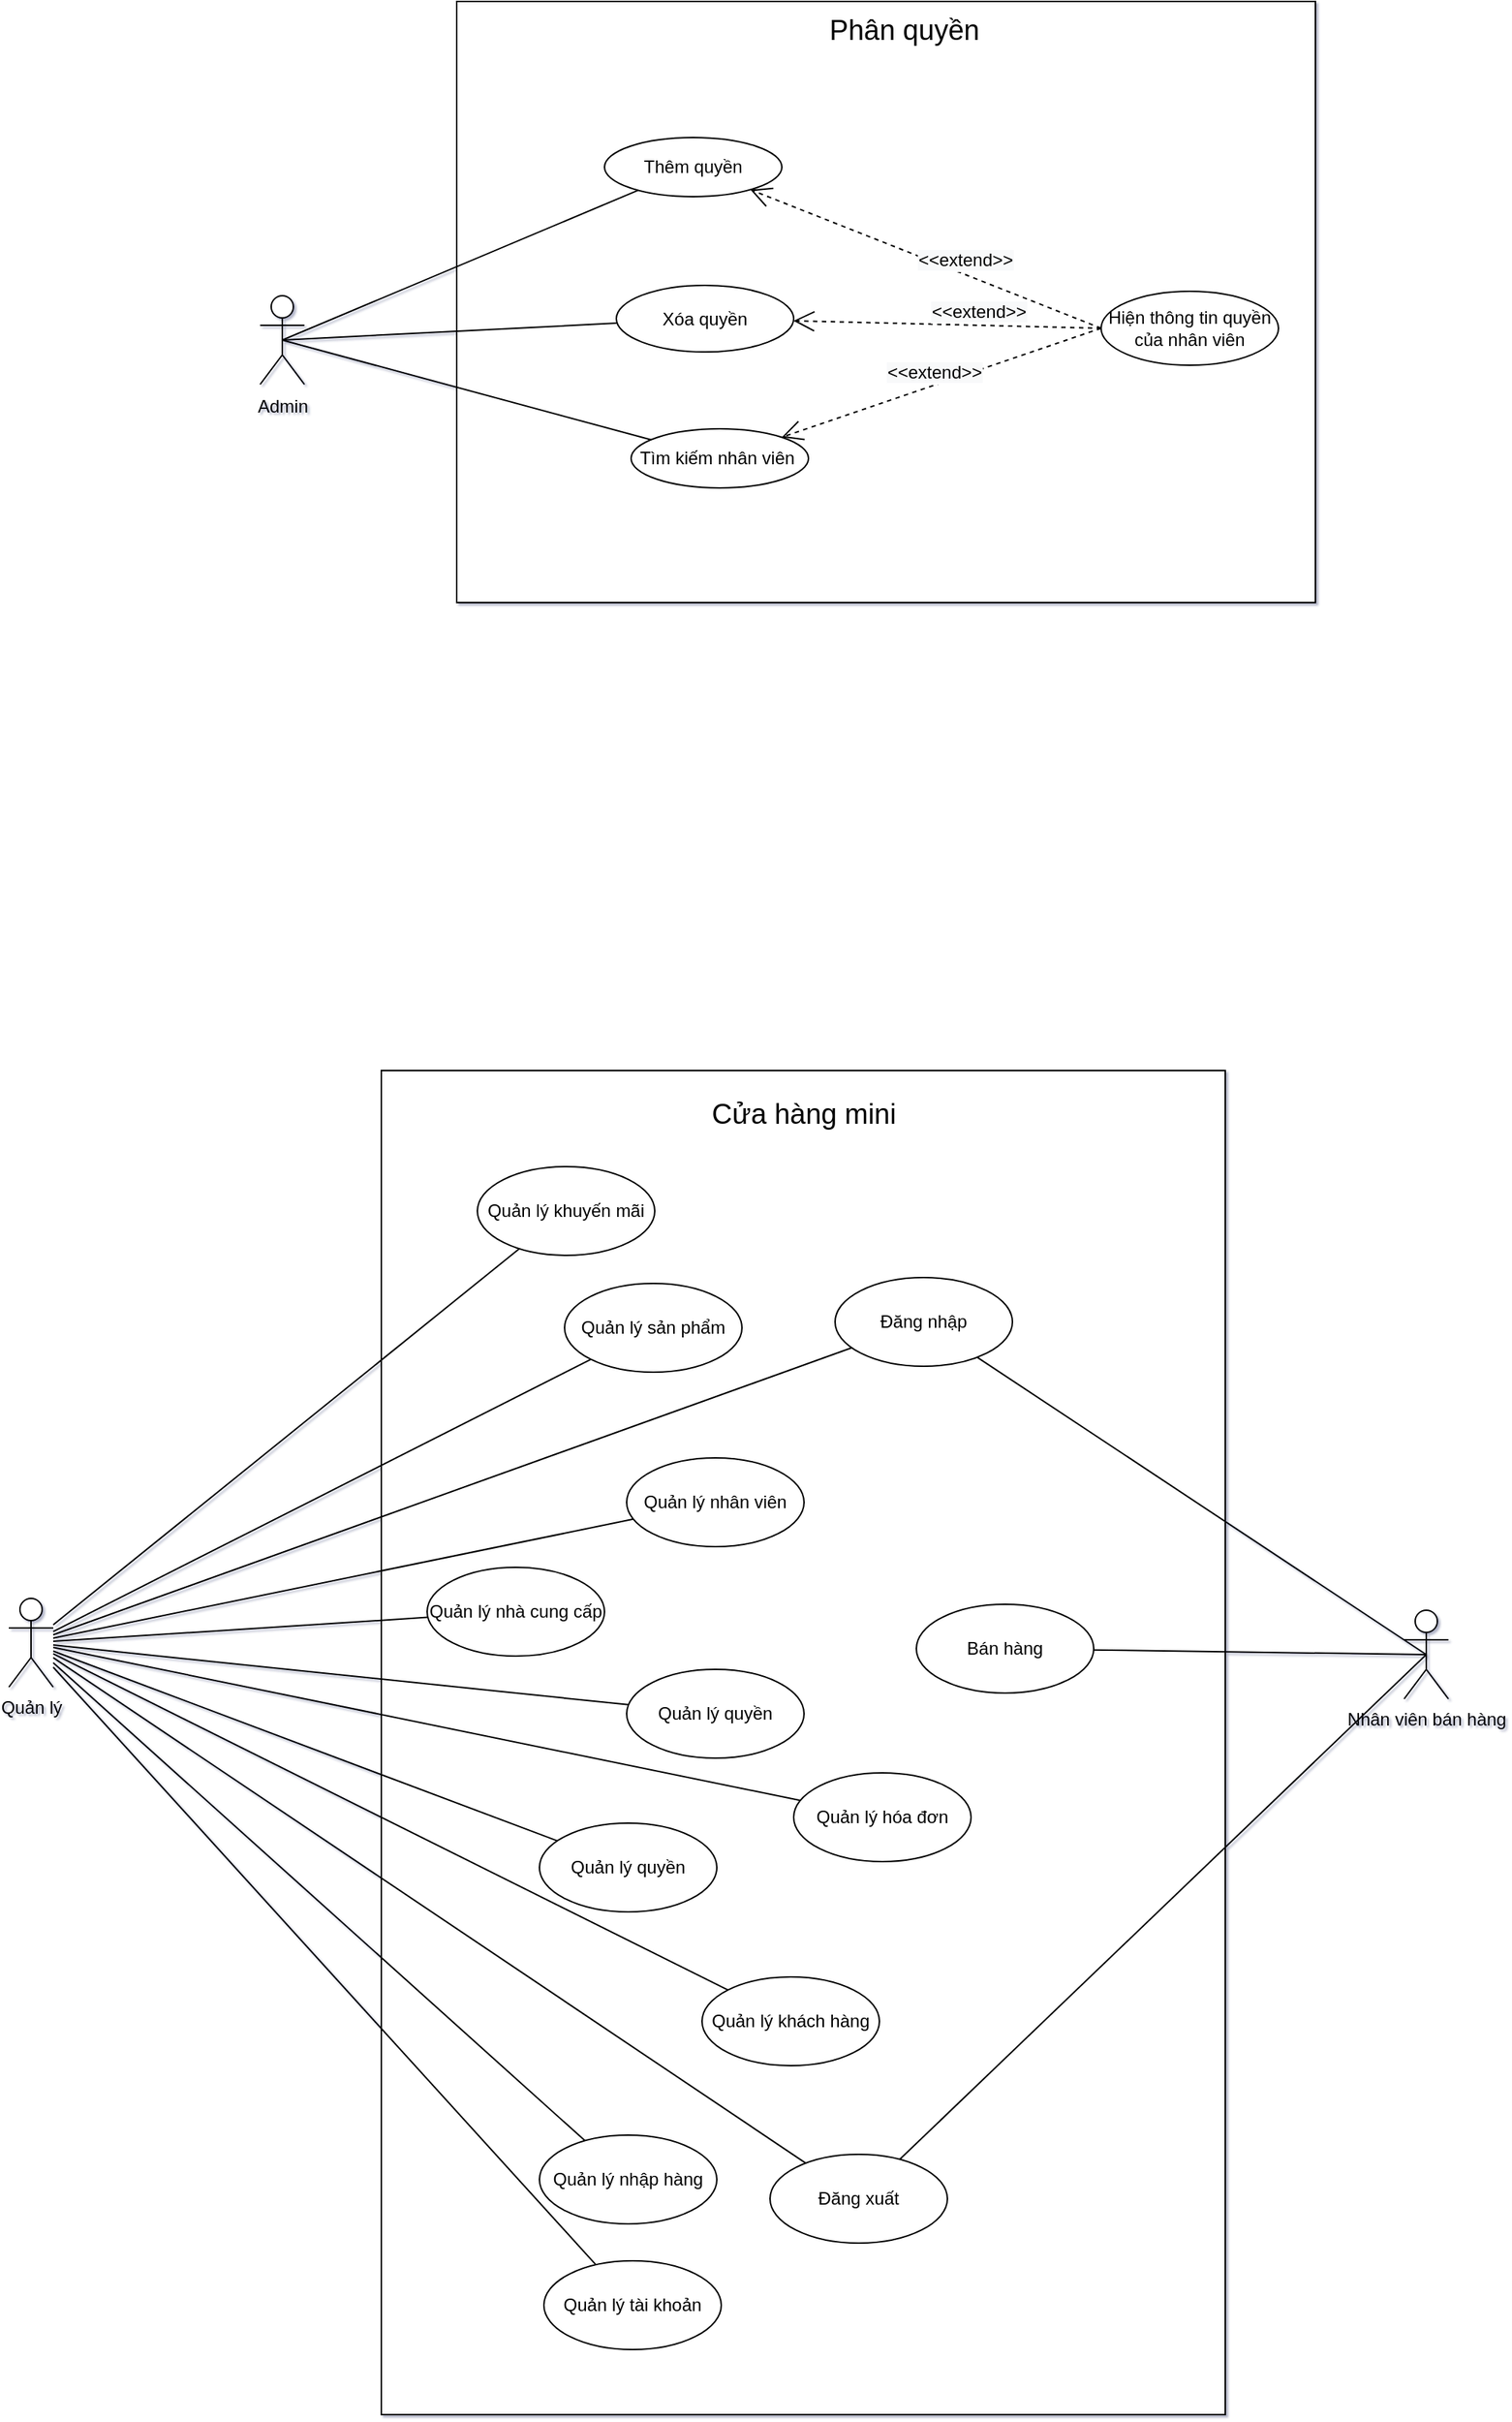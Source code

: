 <mxfile version="16.0.0" type="device"><diagram id="MllhTZW0DtR9NGBqVn_Q" name="Page-1"><mxGraphModel dx="1966" dy="1052" grid="0" gridSize="10" guides="1" tooltips="1" connect="1" arrows="1" fold="1" page="0" pageScale="1" pageWidth="850" pageHeight="1100" background="#ffffff" math="0" shadow="1"><root><mxCell id="0"/><mxCell id="1" parent="0"/><mxCell id="4qs-Mr0hObbVekRPNDXX-34" value="" style="rounded=0;whiteSpace=wrap;html=1;" vertex="1" parent="1"><mxGeometry x="318" y="824" width="571" height="909" as="geometry"/></mxCell><mxCell id="-SbabApVQEK_wg_WFvru-2" value="" style="rounded=0;whiteSpace=wrap;html=1;" parent="1" vertex="1"><mxGeometry x="369" y="101" width="581" height="406.5" as="geometry"/></mxCell><mxCell id="-SbabApVQEK_wg_WFvru-3" value="" style="shape=umlActor;verticalLabelPosition=bottom;verticalAlign=top;html=1;outlineConnect=0;rounded=0;" parent="1" vertex="1"><mxGeometry x="236" y="300" width="30" height="60" as="geometry"/></mxCell><mxCell id="-SbabApVQEK_wg_WFvru-4" value="" style="endArrow=none;html=1;exitX=0.5;exitY=0.5;exitDx=0;exitDy=0;exitPerimeter=0;" parent="1" source="-SbabApVQEK_wg_WFvru-3" target="-SbabApVQEK_wg_WFvru-6" edge="1"><mxGeometry width="50" height="50" relative="1" as="geometry"><mxPoint x="60" y="270" as="sourcePoint"/><mxPoint x="414" y="320" as="targetPoint"/></mxGeometry></mxCell><mxCell id="-SbabApVQEK_wg_WFvru-6" value="Thêm quyền" style="ellipse;whiteSpace=wrap;html=1;" parent="1" vertex="1"><mxGeometry x="469" y="193" width="120" height="40" as="geometry"/></mxCell><mxCell id="-SbabApVQEK_wg_WFvru-7" value="Xóa quyền" style="ellipse;whiteSpace=wrap;html=1;" parent="1" vertex="1"><mxGeometry x="477" y="293" width="120" height="45" as="geometry"/></mxCell><mxCell id="-SbabApVQEK_wg_WFvru-15" value="Tìm kiếm nhân viên&amp;nbsp;" style="ellipse;whiteSpace=wrap;html=1;" parent="1" vertex="1"><mxGeometry x="487" y="390" width="120" height="40" as="geometry"/></mxCell><mxCell id="-SbabApVQEK_wg_WFvru-16" value="Hiện thông tin quyền của nhân viên" style="ellipse;whiteSpace=wrap;html=1;" parent="1" vertex="1"><mxGeometry x="805" y="297" width="120" height="50" as="geometry"/></mxCell><mxCell id="-SbabApVQEK_wg_WFvru-17" value="Phân quyền" style="text;html=1;strokeColor=none;fillColor=none;align=center;verticalAlign=middle;whiteSpace=wrap;rounded=0;fontSize=19;" parent="1" vertex="1"><mxGeometry x="562" y="106" width="220" height="30" as="geometry"/></mxCell><mxCell id="-SbabApVQEK_wg_WFvru-22" value="Admin" style="text;html=1;align=center;verticalAlign=middle;resizable=0;points=[];autosize=1;strokeColor=none;fillColor=none;fontSize=12;" parent="1" vertex="1"><mxGeometry x="221" y="360" width="60" height="30" as="geometry"/></mxCell><mxCell id="-SbabApVQEK_wg_WFvru-24" value="&lt;span style=&quot;font-size: 12px; background-color: rgb(248, 249, 250);&quot;&gt;&amp;lt;&amp;lt;extend&amp;gt;&amp;gt;&lt;/span&gt;" style="endArrow=open;endSize=12;dashed=1;html=1;rounded=0;strokeColor=#000000;exitX=0;exitY=0.5;exitDx=0;exitDy=0;" parent="1" source="-SbabApVQEK_wg_WFvru-16" target="-SbabApVQEK_wg_WFvru-7" edge="1"><mxGeometry x="-0.197" y="-9" width="160" relative="1" as="geometry"><mxPoint x="490" y="400" as="sourcePoint"/><mxPoint x="476.074" y="339.408" as="targetPoint"/><mxPoint as="offset"/></mxGeometry></mxCell><mxCell id="4qs-Mr0hObbVekRPNDXX-1" value="Quản lý" style="shape=umlActor;verticalLabelPosition=bottom;verticalAlign=top;html=1;outlineConnect=0;" vertex="1" parent="1"><mxGeometry x="66" y="1181" width="30" height="60" as="geometry"/></mxCell><mxCell id="4qs-Mr0hObbVekRPNDXX-2" value="Nhân viên bán hàng" style="shape=umlActor;verticalLabelPosition=bottom;verticalAlign=top;html=1;outlineConnect=0;" vertex="1" parent="1"><mxGeometry x="1010" y="1189" width="30" height="60" as="geometry"/></mxCell><mxCell id="4qs-Mr0hObbVekRPNDXX-3" value="Đăng nhập" style="ellipse;whiteSpace=wrap;html=1;verticalAlign=middle;" vertex="1" parent="1"><mxGeometry x="625" y="964" width="120" height="60" as="geometry"/></mxCell><mxCell id="4qs-Mr0hObbVekRPNDXX-5" value="" style="endArrow=none;html=1;rounded=0;" edge="1" parent="1" source="4qs-Mr0hObbVekRPNDXX-1" target="4qs-Mr0hObbVekRPNDXX-3"><mxGeometry width="50" height="50" relative="1" as="geometry"><mxPoint x="512" y="818" as="sourcePoint"/><mxPoint x="562" y="768" as="targetPoint"/></mxGeometry></mxCell><mxCell id="4qs-Mr0hObbVekRPNDXX-6" value="Quản lý hóa đơn" style="ellipse;whiteSpace=wrap;html=1;verticalAlign=middle;" vertex="1" parent="1"><mxGeometry x="597" y="1299" width="120" height="60" as="geometry"/></mxCell><mxCell id="4qs-Mr0hObbVekRPNDXX-7" value="Bán hàng" style="ellipse;whiteSpace=wrap;html=1;verticalAlign=middle;" vertex="1" parent="1"><mxGeometry x="680" y="1185" width="120" height="60" as="geometry"/></mxCell><mxCell id="4qs-Mr0hObbVekRPNDXX-8" value="Quản lý khuyến mãi" style="ellipse;whiteSpace=wrap;html=1;verticalAlign=middle;" vertex="1" parent="1"><mxGeometry x="383" y="889" width="120" height="60" as="geometry"/></mxCell><mxCell id="4qs-Mr0hObbVekRPNDXX-9" value="Quản lý nhân viên" style="ellipse;whiteSpace=wrap;html=1;verticalAlign=middle;" vertex="1" parent="1"><mxGeometry x="484" y="1086" width="120" height="60" as="geometry"/></mxCell><mxCell id="4qs-Mr0hObbVekRPNDXX-10" value="Quản lý nhập hàng" style="ellipse;whiteSpace=wrap;html=1;verticalAlign=middle;" vertex="1" parent="1"><mxGeometry x="425" y="1544" width="120" height="60" as="geometry"/></mxCell><mxCell id="4qs-Mr0hObbVekRPNDXX-11" value="Quản lý nhà cung cấp" style="ellipse;whiteSpace=wrap;html=1;verticalAlign=middle;" vertex="1" parent="1"><mxGeometry x="349" y="1160" width="120" height="60" as="geometry"/></mxCell><mxCell id="4qs-Mr0hObbVekRPNDXX-12" value="Quản lý sản phẩm" style="ellipse;whiteSpace=wrap;html=1;verticalAlign=middle;" vertex="1" parent="1"><mxGeometry x="442" y="968" width="120" height="60" as="geometry"/></mxCell><mxCell id="4qs-Mr0hObbVekRPNDXX-13" value="Đăng xuất" style="ellipse;whiteSpace=wrap;html=1;verticalAlign=middle;" vertex="1" parent="1"><mxGeometry x="581" y="1557" width="120" height="60" as="geometry"/></mxCell><mxCell id="4qs-Mr0hObbVekRPNDXX-14" value="Quản lý tài khoản" style="ellipse;whiteSpace=wrap;html=1;verticalAlign=middle;" vertex="1" parent="1"><mxGeometry x="428" y="1629" width="120" height="60" as="geometry"/></mxCell><mxCell id="4qs-Mr0hObbVekRPNDXX-15" value="Quản lý khách hàng" style="ellipse;whiteSpace=wrap;html=1;verticalAlign=middle;" vertex="1" parent="1"><mxGeometry x="535" y="1437" width="120" height="60" as="geometry"/></mxCell><mxCell id="4qs-Mr0hObbVekRPNDXX-16" value="Quản lý quyền" style="ellipse;whiteSpace=wrap;html=1;verticalAlign=middle;" vertex="1" parent="1"><mxGeometry x="484" y="1229" width="120" height="60" as="geometry"/></mxCell><mxCell id="4qs-Mr0hObbVekRPNDXX-17" value="Quản lý quyền" style="ellipse;whiteSpace=wrap;html=1;verticalAlign=middle;" vertex="1" parent="1"><mxGeometry x="425" y="1333" width="120" height="60" as="geometry"/></mxCell><mxCell id="4qs-Mr0hObbVekRPNDXX-18" value="" style="endArrow=none;html=1;rounded=0;" edge="1" parent="1" source="4qs-Mr0hObbVekRPNDXX-1" target="4qs-Mr0hObbVekRPNDXX-8"><mxGeometry width="50" height="50" relative="1" as="geometry"><mxPoint x="152" y="967" as="sourcePoint"/><mxPoint x="553.907" y="779.206" as="targetPoint"/></mxGeometry></mxCell><mxCell id="4qs-Mr0hObbVekRPNDXX-19" value="" style="endArrow=none;html=1;rounded=0;" edge="1" parent="1" source="4qs-Mr0hObbVekRPNDXX-1" target="4qs-Mr0hObbVekRPNDXX-11"><mxGeometry width="50" height="50" relative="1" as="geometry"><mxPoint x="177" y="941.496" as="sourcePoint"/><mxPoint x="412.179" y="917.917" as="targetPoint"/></mxGeometry></mxCell><mxCell id="4qs-Mr0hObbVekRPNDXX-20" value="" style="endArrow=none;html=1;rounded=0;" edge="1" parent="1" source="4qs-Mr0hObbVekRPNDXX-1" target="4qs-Mr0hObbVekRPNDXX-6"><mxGeometry width="50" height="50" relative="1" as="geometry"><mxPoint x="421" y="953" as="sourcePoint"/><mxPoint x="420.171" y="1024.059" as="targetPoint"/></mxGeometry></mxCell><mxCell id="4qs-Mr0hObbVekRPNDXX-21" value="" style="endArrow=none;html=1;rounded=0;" edge="1" parent="1" source="4qs-Mr0hObbVekRPNDXX-1" target="4qs-Mr0hObbVekRPNDXX-16"><mxGeometry width="50" height="50" relative="1" as="geometry"><mxPoint x="187" y="957.71" as="sourcePoint"/><mxPoint x="430.171" y="1034.059" as="targetPoint"/></mxGeometry></mxCell><mxCell id="4qs-Mr0hObbVekRPNDXX-22" value="" style="endArrow=none;html=1;rounded=0;" edge="1" parent="1" source="4qs-Mr0hObbVekRPNDXX-1" target="4qs-Mr0hObbVekRPNDXX-17"><mxGeometry width="50" height="50" relative="1" as="geometry"><mxPoint x="197" y="967.71" as="sourcePoint"/><mxPoint x="440.171" y="1044.059" as="targetPoint"/></mxGeometry></mxCell><mxCell id="4qs-Mr0hObbVekRPNDXX-23" value="" style="endArrow=none;html=1;rounded=0;" edge="1" parent="1" source="4qs-Mr0hObbVekRPNDXX-1" target="4qs-Mr0hObbVekRPNDXX-9"><mxGeometry width="50" height="50" relative="1" as="geometry"><mxPoint x="207" y="977.71" as="sourcePoint"/><mxPoint x="450.171" y="1054.059" as="targetPoint"/></mxGeometry></mxCell><mxCell id="4qs-Mr0hObbVekRPNDXX-24" value="" style="endArrow=none;html=1;rounded=0;" edge="1" parent="1" source="4qs-Mr0hObbVekRPNDXX-1" target="4qs-Mr0hObbVekRPNDXX-10"><mxGeometry width="50" height="50" relative="1" as="geometry"><mxPoint x="217" y="987.71" as="sourcePoint"/><mxPoint x="460.171" y="1064.059" as="targetPoint"/></mxGeometry></mxCell><mxCell id="4qs-Mr0hObbVekRPNDXX-25" value="" style="endArrow=none;html=1;rounded=0;" edge="1" parent="1" source="4qs-Mr0hObbVekRPNDXX-1" target="4qs-Mr0hObbVekRPNDXX-14"><mxGeometry width="50" height="50" relative="1" as="geometry"><mxPoint x="227" y="997.71" as="sourcePoint"/><mxPoint x="470.171" y="1074.059" as="targetPoint"/></mxGeometry></mxCell><mxCell id="4qs-Mr0hObbVekRPNDXX-26" value="" style="endArrow=none;html=1;rounded=0;" edge="1" parent="1" source="4qs-Mr0hObbVekRPNDXX-1" target="4qs-Mr0hObbVekRPNDXX-15"><mxGeometry width="50" height="50" relative="1" as="geometry"><mxPoint x="237" y="1007.71" as="sourcePoint"/><mxPoint x="480.171" y="1084.059" as="targetPoint"/></mxGeometry></mxCell><mxCell id="4qs-Mr0hObbVekRPNDXX-27" value="" style="endArrow=none;html=1;rounded=0;" edge="1" parent="1" source="4qs-Mr0hObbVekRPNDXX-1" target="4qs-Mr0hObbVekRPNDXX-12"><mxGeometry width="50" height="50" relative="1" as="geometry"><mxPoint x="177" y="947.294" as="sourcePoint"/><mxPoint x="871.829" y="1146.183" as="targetPoint"/></mxGeometry></mxCell><mxCell id="4qs-Mr0hObbVekRPNDXX-28" value="" style="endArrow=none;html=1;rounded=0;" edge="1" parent="1" source="4qs-Mr0hObbVekRPNDXX-1" target="4qs-Mr0hObbVekRPNDXX-13"><mxGeometry width="50" height="50" relative="1" as="geometry"><mxPoint x="11" y="1044" as="sourcePoint"/><mxPoint x="451.917" y="1309.106" as="targetPoint"/></mxGeometry></mxCell><mxCell id="4qs-Mr0hObbVekRPNDXX-29" value="" style="endArrow=none;html=1;rounded=0;exitX=0.5;exitY=0.5;exitDx=0;exitDy=0;exitPerimeter=0;" edge="1" parent="1" source="4qs-Mr0hObbVekRPNDXX-2" target="4qs-Mr0hObbVekRPNDXX-7"><mxGeometry width="50" height="50" relative="1" as="geometry"><mxPoint x="1057" y="1218" as="sourcePoint"/><mxPoint x="604.748" y="1069.813" as="targetPoint"/></mxGeometry></mxCell><mxCell id="4qs-Mr0hObbVekRPNDXX-31" value="" style="endArrow=none;html=1;rounded=0;exitX=0.5;exitY=0.5;exitDx=0;exitDy=0;exitPerimeter=0;" edge="1" parent="1" source="4qs-Mr0hObbVekRPNDXX-2" target="4qs-Mr0hObbVekRPNDXX-13"><mxGeometry width="50" height="50" relative="1" as="geometry"><mxPoint x="1227" y="1391" as="sourcePoint"/><mxPoint x="902.971" y="1229.067" as="targetPoint"/></mxGeometry></mxCell><mxCell id="4qs-Mr0hObbVekRPNDXX-32" value="" style="endArrow=none;html=1;rounded=0;exitX=0.5;exitY=0.5;exitDx=0;exitDy=0;exitPerimeter=0;" edge="1" parent="1" source="4qs-Mr0hObbVekRPNDXX-2" target="4qs-Mr0hObbVekRPNDXX-3"><mxGeometry width="50" height="50" relative="1" as="geometry"><mxPoint x="1258" y="1153" as="sourcePoint"/><mxPoint x="902.971" y="1229.067" as="targetPoint"/></mxGeometry></mxCell><mxCell id="4qs-Mr0hObbVekRPNDXX-36" value="" style="endArrow=none;html=1;exitX=0.5;exitY=0.5;exitDx=0;exitDy=0;exitPerimeter=0;" edge="1" parent="1" source="-SbabApVQEK_wg_WFvru-3" target="-SbabApVQEK_wg_WFvru-7"><mxGeometry width="50" height="50" relative="1" as="geometry"><mxPoint x="175" y="340" as="sourcePoint"/><mxPoint x="424" y="330" as="targetPoint"/></mxGeometry></mxCell><mxCell id="4qs-Mr0hObbVekRPNDXX-38" value="" style="endArrow=none;html=1;exitX=0.5;exitY=0.5;exitDx=0;exitDy=0;exitPerimeter=0;" edge="1" parent="1" source="-SbabApVQEK_wg_WFvru-3" target="-SbabApVQEK_wg_WFvru-15"><mxGeometry width="50" height="50" relative="1" as="geometry"><mxPoint x="195" y="360" as="sourcePoint"/><mxPoint x="444" y="350" as="targetPoint"/></mxGeometry></mxCell><mxCell id="4qs-Mr0hObbVekRPNDXX-43" value="&lt;span style=&quot;font-size: 12px; background-color: rgb(248, 249, 250);&quot;&gt;&amp;lt;&amp;lt;extend&amp;gt;&amp;gt;&lt;/span&gt;" style="endArrow=open;endSize=12;dashed=1;html=1;rounded=0;strokeColor=#000000;exitX=0;exitY=0.5;exitDx=0;exitDy=0;" edge="1" parent="1" source="-SbabApVQEK_wg_WFvru-16" target="-SbabApVQEK_wg_WFvru-6"><mxGeometry x="-0.197" y="-9" width="160" relative="1" as="geometry"><mxPoint x="782.01" y="323.465" as="sourcePoint"/><mxPoint x="606.992" y="325.13" as="targetPoint"/><mxPoint as="offset"/></mxGeometry></mxCell><mxCell id="4qs-Mr0hObbVekRPNDXX-44" value="&lt;span style=&quot;font-size: 12px; background-color: rgb(248, 249, 250);&quot;&gt;&amp;lt;&amp;lt;extend&amp;gt;&amp;gt;&lt;/span&gt;" style="endArrow=open;endSize=12;dashed=1;html=1;rounded=0;strokeColor=#000000;exitX=0;exitY=0.5;exitDx=0;exitDy=0;" edge="1" parent="1" source="-SbabApVQEK_wg_WFvru-16" target="-SbabApVQEK_wg_WFvru-15"><mxGeometry x="0.022" y="-8" width="160" relative="1" as="geometry"><mxPoint x="792.01" y="333.465" as="sourcePoint"/><mxPoint x="616.992" y="335.13" as="targetPoint"/><mxPoint as="offset"/></mxGeometry></mxCell><mxCell id="4qs-Mr0hObbVekRPNDXX-46" value="Cửa hàng mini" style="text;html=1;strokeColor=none;fillColor=none;align=center;verticalAlign=middle;whiteSpace=wrap;rounded=0;fontSize=19;" vertex="1" parent="1"><mxGeometry x="493.5" y="839" width="220" height="30" as="geometry"/></mxCell></root></mxGraphModel></diagram></mxfile>